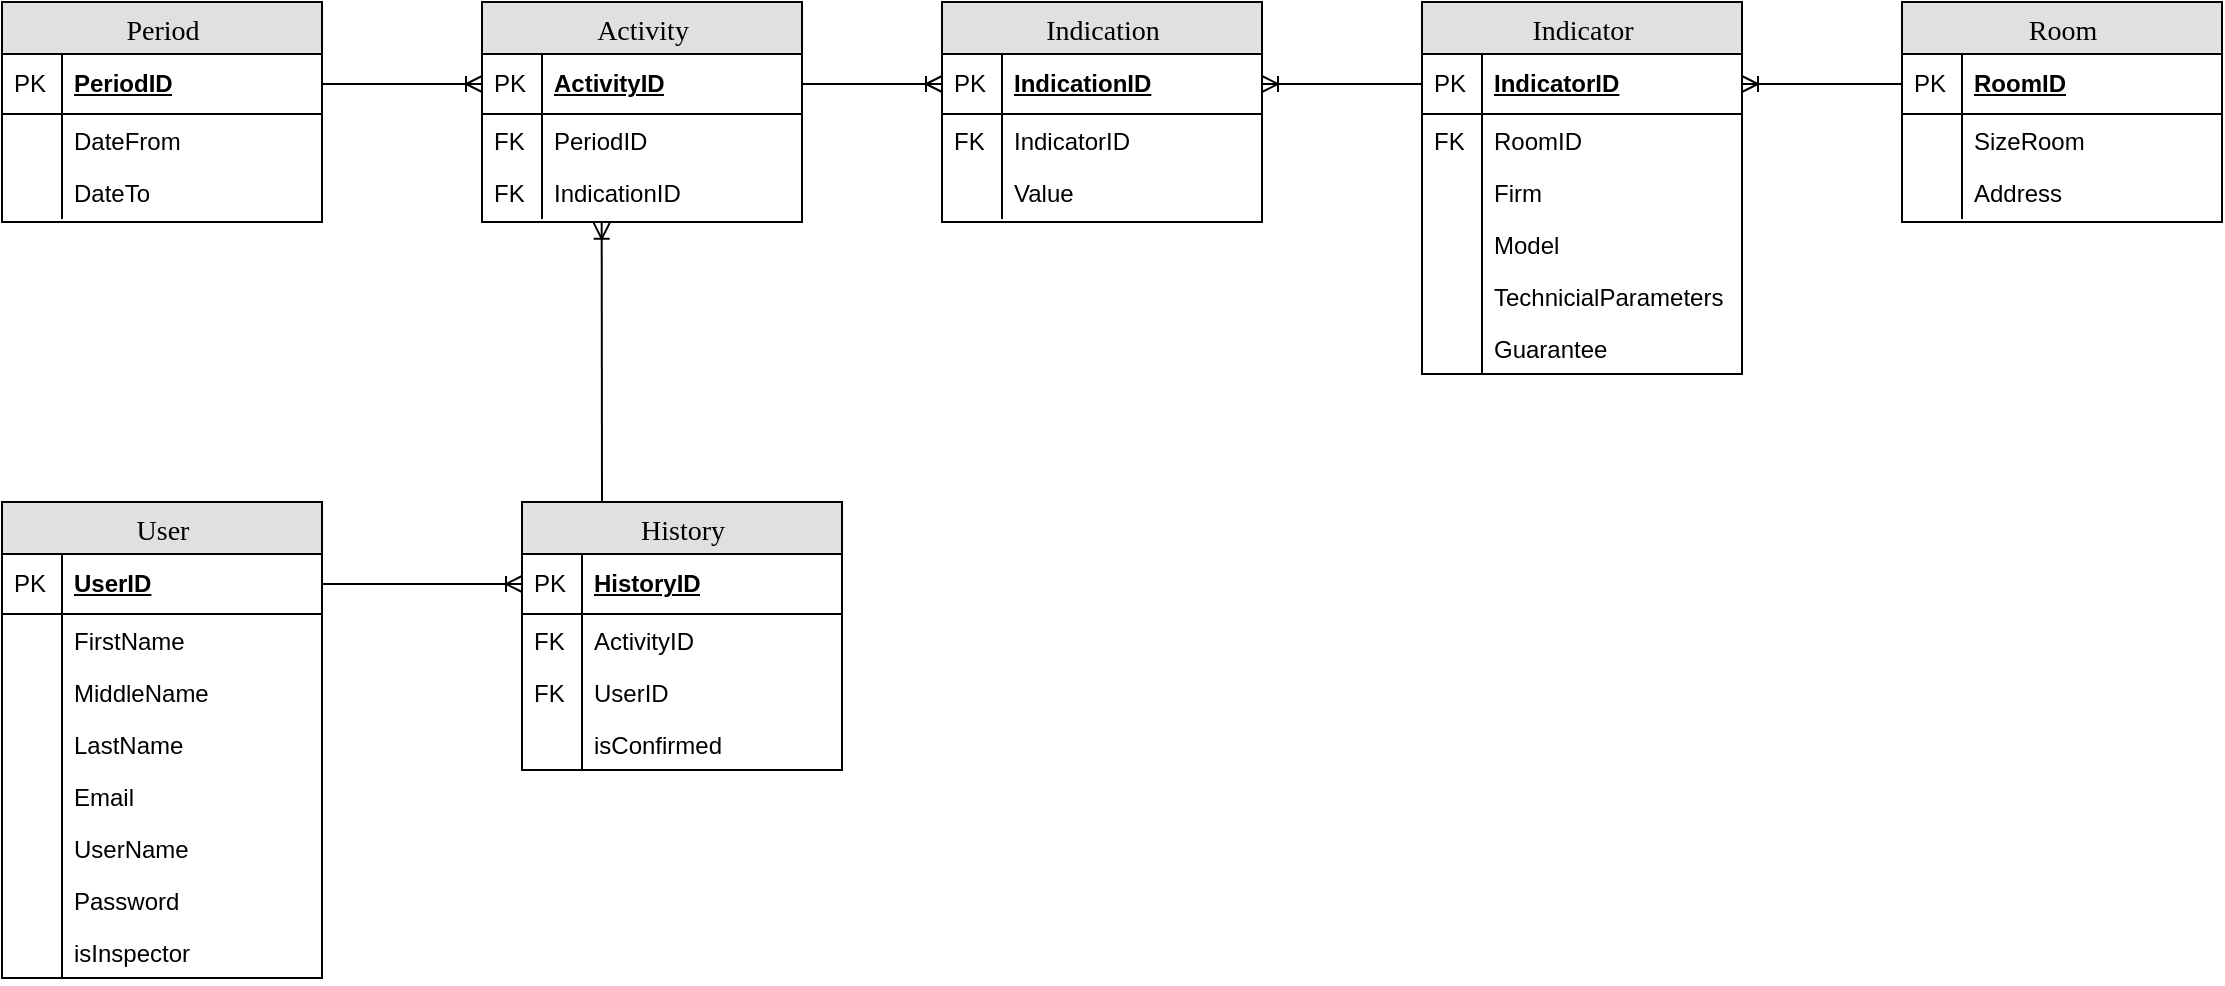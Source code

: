 <mxfile version="13.7.7" type="github">
  <diagram id="NqKTaiJmaMgZpwLpD0dK" name="Page-1">
    <mxGraphModel dx="1038" dy="580" grid="1" gridSize="10" guides="1" tooltips="1" connect="1" arrows="1" fold="1" page="1" pageScale="1" pageWidth="827" pageHeight="1169" math="0" shadow="0">
      <root>
        <mxCell id="0" />
        <mxCell id="1" parent="0" />
        <mxCell id="HR9r2-4J0eV8btl-cVjX-1" value="Indicator" style="swimlane;html=1;fontStyle=0;childLayout=stackLayout;horizontal=1;startSize=26;fillColor=#e0e0e0;horizontalStack=0;resizeParent=1;resizeLast=0;collapsible=1;marginBottom=0;swimlaneFillColor=#ffffff;align=center;rounded=0;shadow=0;comic=0;labelBackgroundColor=none;strokeColor=#000000;strokeWidth=1;fontFamily=Verdana;fontSize=14;fontColor=#000000;swimlaneLine=1;verticalAlign=top;" parent="1" vertex="1">
          <mxGeometry x="790" y="850" width="160" height="186" as="geometry">
            <mxRectangle x="640" y="390" width="110" height="26" as="alternateBounds" />
          </mxGeometry>
        </mxCell>
        <mxCell id="HR9r2-4J0eV8btl-cVjX-2" value="IndicatorID" style="shape=partialRectangle;top=0;left=0;right=0;bottom=1;html=1;align=left;verticalAlign=middle;fillColor=none;spacingLeft=34;spacingRight=4;whiteSpace=wrap;overflow=hidden;rotatable=0;points=[[0,0.5],[1,0.5]];portConstraint=eastwest;dropTarget=0;fontStyle=5;" parent="HR9r2-4J0eV8btl-cVjX-1" vertex="1">
          <mxGeometry y="26" width="160" height="30" as="geometry" />
        </mxCell>
        <mxCell id="HR9r2-4J0eV8btl-cVjX-3" value="PK" style="shape=partialRectangle;top=0;left=0;bottom=0;html=1;fillColor=none;align=left;verticalAlign=middle;spacingLeft=4;spacingRight=4;whiteSpace=wrap;overflow=hidden;rotatable=0;points=[];portConstraint=eastwest;part=1;" parent="HR9r2-4J0eV8btl-cVjX-2" vertex="1" connectable="0">
          <mxGeometry width="30" height="30" as="geometry" />
        </mxCell>
        <mxCell id="HR9r2-4J0eV8btl-cVjX-4" value="RoomID" style="shape=partialRectangle;top=0;left=0;right=0;bottom=0;html=1;align=left;verticalAlign=top;fillColor=none;spacingLeft=34;spacingRight=4;whiteSpace=wrap;overflow=hidden;rotatable=0;points=[[0,0.5],[1,0.5]];portConstraint=eastwest;dropTarget=0;" parent="HR9r2-4J0eV8btl-cVjX-1" vertex="1">
          <mxGeometry y="56" width="160" height="26" as="geometry" />
        </mxCell>
        <mxCell id="HR9r2-4J0eV8btl-cVjX-5" value="FK" style="shape=partialRectangle;top=0;left=0;bottom=0;html=1;fillColor=none;align=left;verticalAlign=top;spacingLeft=4;spacingRight=4;whiteSpace=wrap;overflow=hidden;rotatable=0;points=[];portConstraint=eastwest;part=1;" parent="HR9r2-4J0eV8btl-cVjX-4" vertex="1" connectable="0">
          <mxGeometry width="30" height="26" as="geometry" />
        </mxCell>
        <mxCell id="HR9r2-4J0eV8btl-cVjX-6" value="Firm" style="shape=partialRectangle;top=0;left=0;right=0;bottom=0;html=1;align=left;verticalAlign=top;fillColor=none;spacingLeft=34;spacingRight=4;whiteSpace=wrap;overflow=hidden;rotatable=0;points=[[0,0.5],[1,0.5]];portConstraint=eastwest;dropTarget=0;" parent="HR9r2-4J0eV8btl-cVjX-1" vertex="1">
          <mxGeometry y="82" width="160" height="26" as="geometry" />
        </mxCell>
        <mxCell id="HR9r2-4J0eV8btl-cVjX-7" value="" style="shape=partialRectangle;top=0;left=0;bottom=0;html=1;fillColor=none;align=left;verticalAlign=top;spacingLeft=4;spacingRight=4;whiteSpace=wrap;overflow=hidden;rotatable=0;points=[];portConstraint=eastwest;part=1;" parent="HR9r2-4J0eV8btl-cVjX-6" vertex="1" connectable="0">
          <mxGeometry width="30" height="26" as="geometry" />
        </mxCell>
        <mxCell id="HR9r2-4J0eV8btl-cVjX-8" value="Model" style="shape=partialRectangle;top=0;left=0;right=0;bottom=0;html=1;align=left;verticalAlign=top;fillColor=none;spacingLeft=34;spacingRight=4;whiteSpace=wrap;overflow=hidden;rotatable=0;points=[[0,0.5],[1,0.5]];portConstraint=eastwest;dropTarget=0;" parent="HR9r2-4J0eV8btl-cVjX-1" vertex="1">
          <mxGeometry y="108" width="160" height="26" as="geometry" />
        </mxCell>
        <mxCell id="HR9r2-4J0eV8btl-cVjX-9" value="" style="shape=partialRectangle;top=0;left=0;bottom=0;html=1;fillColor=none;align=left;verticalAlign=top;spacingLeft=4;spacingRight=4;whiteSpace=wrap;overflow=hidden;rotatable=0;points=[];portConstraint=eastwest;part=1;" parent="HR9r2-4J0eV8btl-cVjX-8" vertex="1" connectable="0">
          <mxGeometry width="30" height="26" as="geometry" />
        </mxCell>
        <mxCell id="HR9r2-4J0eV8btl-cVjX-10" value="TechnicialParameters" style="shape=partialRectangle;top=0;left=0;right=0;bottom=0;html=1;align=left;verticalAlign=top;fillColor=none;spacingLeft=34;spacingRight=4;whiteSpace=wrap;overflow=hidden;rotatable=0;points=[[0,0.5],[1,0.5]];portConstraint=eastwest;dropTarget=0;" parent="HR9r2-4J0eV8btl-cVjX-1" vertex="1">
          <mxGeometry y="134" width="160" height="26" as="geometry" />
        </mxCell>
        <mxCell id="HR9r2-4J0eV8btl-cVjX-11" value="" style="shape=partialRectangle;top=0;left=0;bottom=0;html=1;fillColor=none;align=left;verticalAlign=top;spacingLeft=4;spacingRight=4;whiteSpace=wrap;overflow=hidden;rotatable=0;points=[];portConstraint=eastwest;part=1;" parent="HR9r2-4J0eV8btl-cVjX-10" vertex="1" connectable="0">
          <mxGeometry width="30" height="26" as="geometry" />
        </mxCell>
        <mxCell id="HR9r2-4J0eV8btl-cVjX-12" value="Guarantee" style="shape=partialRectangle;top=0;left=0;right=0;bottom=0;html=1;align=left;verticalAlign=top;fillColor=none;spacingLeft=34;spacingRight=4;whiteSpace=wrap;overflow=hidden;rotatable=0;points=[[0,0.5],[1,0.5]];portConstraint=eastwest;dropTarget=0;" parent="HR9r2-4J0eV8btl-cVjX-1" vertex="1">
          <mxGeometry y="160" width="160" height="26" as="geometry" />
        </mxCell>
        <mxCell id="HR9r2-4J0eV8btl-cVjX-13" value="" style="shape=partialRectangle;top=0;left=0;bottom=0;html=1;fillColor=none;align=left;verticalAlign=top;spacingLeft=4;spacingRight=4;whiteSpace=wrap;overflow=hidden;rotatable=0;points=[];portConstraint=eastwest;part=1;" parent="HR9r2-4J0eV8btl-cVjX-12" vertex="1" connectable="0">
          <mxGeometry width="30" height="26" as="geometry" />
        </mxCell>
        <mxCell id="HR9r2-4J0eV8btl-cVjX-14" value="Room" style="swimlane;html=1;fontStyle=0;childLayout=stackLayout;horizontal=1;startSize=26;fillColor=#e0e0e0;horizontalStack=0;resizeParent=1;resizeLast=0;collapsible=1;marginBottom=0;swimlaneFillColor=#ffffff;align=center;rounded=0;shadow=0;comic=0;labelBackgroundColor=none;strokeColor=#000000;strokeWidth=1;fontFamily=Verdana;fontSize=14;fontColor=#000000;swimlaneLine=1;verticalAlign=top;" parent="1" vertex="1">
          <mxGeometry x="1030" y="850" width="160" height="110" as="geometry">
            <mxRectangle x="640" y="390" width="110" height="26" as="alternateBounds" />
          </mxGeometry>
        </mxCell>
        <mxCell id="HR9r2-4J0eV8btl-cVjX-15" value="RoomID" style="shape=partialRectangle;top=0;left=0;right=0;bottom=1;html=1;align=left;verticalAlign=middle;fillColor=none;spacingLeft=34;spacingRight=4;whiteSpace=wrap;overflow=hidden;rotatable=0;points=[[0,0.5],[1,0.5]];portConstraint=eastwest;dropTarget=0;fontStyle=5;" parent="HR9r2-4J0eV8btl-cVjX-14" vertex="1">
          <mxGeometry y="26" width="160" height="30" as="geometry" />
        </mxCell>
        <mxCell id="HR9r2-4J0eV8btl-cVjX-16" value="PK" style="shape=partialRectangle;top=0;left=0;bottom=0;html=1;fillColor=none;align=left;verticalAlign=middle;spacingLeft=4;spacingRight=4;whiteSpace=wrap;overflow=hidden;rotatable=0;points=[];portConstraint=eastwest;part=1;" parent="HR9r2-4J0eV8btl-cVjX-15" vertex="1" connectable="0">
          <mxGeometry width="30" height="30" as="geometry" />
        </mxCell>
        <mxCell id="HR9r2-4J0eV8btl-cVjX-17" value="SizeRoom" style="shape=partialRectangle;top=0;left=0;right=0;bottom=0;html=1;align=left;verticalAlign=top;fillColor=none;spacingLeft=34;spacingRight=4;whiteSpace=wrap;overflow=hidden;rotatable=0;points=[[0,0.5],[1,0.5]];portConstraint=eastwest;dropTarget=0;" parent="HR9r2-4J0eV8btl-cVjX-14" vertex="1">
          <mxGeometry y="56" width="160" height="26" as="geometry" />
        </mxCell>
        <mxCell id="HR9r2-4J0eV8btl-cVjX-18" value="" style="shape=partialRectangle;top=0;left=0;bottom=0;html=1;fillColor=none;align=left;verticalAlign=top;spacingLeft=4;spacingRight=4;whiteSpace=wrap;overflow=hidden;rotatable=0;points=[];portConstraint=eastwest;part=1;" parent="HR9r2-4J0eV8btl-cVjX-17" vertex="1" connectable="0">
          <mxGeometry width="30" height="26" as="geometry" />
        </mxCell>
        <mxCell id="HR9r2-4J0eV8btl-cVjX-19" value="Address" style="shape=partialRectangle;top=0;left=0;right=0;bottom=0;html=1;align=left;verticalAlign=top;fillColor=none;spacingLeft=34;spacingRight=4;whiteSpace=wrap;overflow=hidden;rotatable=0;points=[[0,0.5],[1,0.5]];portConstraint=eastwest;dropTarget=0;" parent="HR9r2-4J0eV8btl-cVjX-14" vertex="1">
          <mxGeometry y="82" width="160" height="26" as="geometry" />
        </mxCell>
        <mxCell id="HR9r2-4J0eV8btl-cVjX-20" value="" style="shape=partialRectangle;top=0;left=0;bottom=0;html=1;fillColor=none;align=left;verticalAlign=top;spacingLeft=4;spacingRight=4;whiteSpace=wrap;overflow=hidden;rotatable=0;points=[];portConstraint=eastwest;part=1;" parent="HR9r2-4J0eV8btl-cVjX-19" vertex="1" connectable="0">
          <mxGeometry width="30" height="26" as="geometry" />
        </mxCell>
        <mxCell id="HR9r2-4J0eV8btl-cVjX-21" value="" style="fontSize=12;html=1;endArrow=ERoneToMany;entryX=1;entryY=0.5;entryDx=0;entryDy=0;exitX=0;exitY=0.5;exitDx=0;exitDy=0;" parent="1" source="HR9r2-4J0eV8btl-cVjX-15" target="HR9r2-4J0eV8btl-cVjX-2" edge="1">
          <mxGeometry width="100" height="100" relative="1" as="geometry">
            <mxPoint x="890" y="780" as="sourcePoint" />
            <mxPoint x="1000" y="820" as="targetPoint" />
            <Array as="points" />
          </mxGeometry>
        </mxCell>
        <mxCell id="HR9r2-4J0eV8btl-cVjX-22" value="Period" style="swimlane;html=1;fontStyle=0;childLayout=stackLayout;horizontal=1;startSize=26;fillColor=#e0e0e0;horizontalStack=0;resizeParent=1;resizeLast=0;collapsible=1;marginBottom=0;swimlaneFillColor=#ffffff;align=center;rounded=0;shadow=0;comic=0;labelBackgroundColor=none;strokeColor=#000000;strokeWidth=1;fontFamily=Verdana;fontSize=14;fontColor=#000000;swimlaneLine=1;verticalAlign=top;" parent="1" vertex="1">
          <mxGeometry x="80" y="850" width="160" height="110" as="geometry">
            <mxRectangle x="640" y="390" width="110" height="26" as="alternateBounds" />
          </mxGeometry>
        </mxCell>
        <mxCell id="HR9r2-4J0eV8btl-cVjX-23" value="PeriodID" style="shape=partialRectangle;top=0;left=0;right=0;bottom=1;html=1;align=left;verticalAlign=middle;fillColor=none;spacingLeft=34;spacingRight=4;whiteSpace=wrap;overflow=hidden;rotatable=0;points=[[0,0.5],[1,0.5]];portConstraint=eastwest;dropTarget=0;fontStyle=5;" parent="HR9r2-4J0eV8btl-cVjX-22" vertex="1">
          <mxGeometry y="26" width="160" height="30" as="geometry" />
        </mxCell>
        <mxCell id="HR9r2-4J0eV8btl-cVjX-24" value="PK" style="shape=partialRectangle;top=0;left=0;bottom=0;html=1;fillColor=none;align=left;verticalAlign=middle;spacingLeft=4;spacingRight=4;whiteSpace=wrap;overflow=hidden;rotatable=0;points=[];portConstraint=eastwest;part=1;" parent="HR9r2-4J0eV8btl-cVjX-23" vertex="1" connectable="0">
          <mxGeometry width="30" height="30" as="geometry" />
        </mxCell>
        <mxCell id="HR9r2-4J0eV8btl-cVjX-25" value="DateFrom" style="shape=partialRectangle;top=0;left=0;right=0;bottom=0;html=1;align=left;verticalAlign=top;fillColor=none;spacingLeft=34;spacingRight=4;whiteSpace=wrap;overflow=hidden;rotatable=0;points=[[0,0.5],[1,0.5]];portConstraint=eastwest;dropTarget=0;" parent="HR9r2-4J0eV8btl-cVjX-22" vertex="1">
          <mxGeometry y="56" width="160" height="26" as="geometry" />
        </mxCell>
        <mxCell id="HR9r2-4J0eV8btl-cVjX-26" value="" style="shape=partialRectangle;top=0;left=0;bottom=0;html=1;fillColor=none;align=left;verticalAlign=top;spacingLeft=4;spacingRight=4;whiteSpace=wrap;overflow=hidden;rotatable=0;points=[];portConstraint=eastwest;part=1;" parent="HR9r2-4J0eV8btl-cVjX-25" vertex="1" connectable="0">
          <mxGeometry width="30" height="26" as="geometry" />
        </mxCell>
        <mxCell id="HR9r2-4J0eV8btl-cVjX-27" value="DateTo" style="shape=partialRectangle;top=0;left=0;right=0;bottom=0;html=1;align=left;verticalAlign=top;fillColor=none;spacingLeft=34;spacingRight=4;whiteSpace=wrap;overflow=hidden;rotatable=0;points=[[0,0.5],[1,0.5]];portConstraint=eastwest;dropTarget=0;" parent="HR9r2-4J0eV8btl-cVjX-22" vertex="1">
          <mxGeometry y="82" width="160" height="26" as="geometry" />
        </mxCell>
        <mxCell id="HR9r2-4J0eV8btl-cVjX-28" value="" style="shape=partialRectangle;top=0;left=0;bottom=0;html=1;fillColor=none;align=left;verticalAlign=top;spacingLeft=4;spacingRight=4;whiteSpace=wrap;overflow=hidden;rotatable=0;points=[];portConstraint=eastwest;part=1;" parent="HR9r2-4J0eV8btl-cVjX-27" vertex="1" connectable="0">
          <mxGeometry width="30" height="26" as="geometry" />
        </mxCell>
        <mxCell id="HR9r2-4J0eV8btl-cVjX-29" value="Activity" style="swimlane;html=1;fontStyle=0;childLayout=stackLayout;horizontal=1;startSize=26;fillColor=#e0e0e0;horizontalStack=0;resizeParent=1;resizeLast=0;collapsible=1;marginBottom=0;swimlaneFillColor=#ffffff;align=center;rounded=0;shadow=0;comic=0;labelBackgroundColor=none;strokeColor=#000000;strokeWidth=1;fontFamily=Verdana;fontSize=14;fontColor=#000000;swimlaneLine=1;verticalAlign=top;" parent="1" vertex="1">
          <mxGeometry x="320" y="850" width="160" height="110" as="geometry">
            <mxRectangle x="640" y="390" width="110" height="26" as="alternateBounds" />
          </mxGeometry>
        </mxCell>
        <mxCell id="HR9r2-4J0eV8btl-cVjX-30" value="ActivityID" style="shape=partialRectangle;top=0;left=0;right=0;bottom=1;html=1;align=left;verticalAlign=middle;fillColor=none;spacingLeft=34;spacingRight=4;whiteSpace=wrap;overflow=hidden;rotatable=0;points=[[0,0.5],[1,0.5]];portConstraint=eastwest;dropTarget=0;fontStyle=5;" parent="HR9r2-4J0eV8btl-cVjX-29" vertex="1">
          <mxGeometry y="26" width="160" height="30" as="geometry" />
        </mxCell>
        <mxCell id="HR9r2-4J0eV8btl-cVjX-31" value="PK" style="shape=partialRectangle;top=0;left=0;bottom=0;html=1;fillColor=none;align=left;verticalAlign=middle;spacingLeft=4;spacingRight=4;whiteSpace=wrap;overflow=hidden;rotatable=0;points=[];portConstraint=eastwest;part=1;" parent="HR9r2-4J0eV8btl-cVjX-30" vertex="1" connectable="0">
          <mxGeometry width="30" height="30" as="geometry" />
        </mxCell>
        <mxCell id="HR9r2-4J0eV8btl-cVjX-32" value="PeriodID" style="shape=partialRectangle;top=0;left=0;right=0;bottom=0;html=1;align=left;verticalAlign=top;fillColor=none;spacingLeft=34;spacingRight=4;whiteSpace=wrap;overflow=hidden;rotatable=0;points=[[0,0.5],[1,0.5]];portConstraint=eastwest;dropTarget=0;" parent="HR9r2-4J0eV8btl-cVjX-29" vertex="1">
          <mxGeometry y="56" width="160" height="26" as="geometry" />
        </mxCell>
        <mxCell id="HR9r2-4J0eV8btl-cVjX-33" value="FK" style="shape=partialRectangle;top=0;left=0;bottom=0;html=1;fillColor=none;align=left;verticalAlign=top;spacingLeft=4;spacingRight=4;whiteSpace=wrap;overflow=hidden;rotatable=0;points=[];portConstraint=eastwest;part=1;" parent="HR9r2-4J0eV8btl-cVjX-32" vertex="1" connectable="0">
          <mxGeometry width="30" height="26" as="geometry" />
        </mxCell>
        <mxCell id="HR9r2-4J0eV8btl-cVjX-34" value="IndicationID" style="shape=partialRectangle;top=0;left=0;right=0;bottom=0;html=1;align=left;verticalAlign=top;fillColor=none;spacingLeft=34;spacingRight=4;whiteSpace=wrap;overflow=hidden;rotatable=0;points=[[0,0.5],[1,0.5]];portConstraint=eastwest;dropTarget=0;" parent="HR9r2-4J0eV8btl-cVjX-29" vertex="1">
          <mxGeometry y="82" width="160" height="26" as="geometry" />
        </mxCell>
        <mxCell id="HR9r2-4J0eV8btl-cVjX-35" value="FK" style="shape=partialRectangle;top=0;left=0;bottom=0;html=1;fillColor=none;align=left;verticalAlign=top;spacingLeft=4;spacingRight=4;whiteSpace=wrap;overflow=hidden;rotatable=0;points=[];portConstraint=eastwest;part=1;" parent="HR9r2-4J0eV8btl-cVjX-34" vertex="1" connectable="0">
          <mxGeometry width="30" height="26" as="geometry" />
        </mxCell>
        <mxCell id="HR9r2-4J0eV8btl-cVjX-36" value="Indication" style="swimlane;html=1;fontStyle=0;childLayout=stackLayout;horizontal=1;startSize=26;fillColor=#e0e0e0;horizontalStack=0;resizeParent=1;resizeLast=0;collapsible=1;marginBottom=0;swimlaneFillColor=#ffffff;align=center;rounded=0;shadow=0;comic=0;labelBackgroundColor=none;strokeColor=#000000;strokeWidth=1;fontFamily=Verdana;fontSize=14;fontColor=#000000;swimlaneLine=1;verticalAlign=top;" parent="1" vertex="1">
          <mxGeometry x="550" y="850" width="160" height="110" as="geometry">
            <mxRectangle x="640" y="390" width="110" height="26" as="alternateBounds" />
          </mxGeometry>
        </mxCell>
        <mxCell id="HR9r2-4J0eV8btl-cVjX-37" value="IndicationID" style="shape=partialRectangle;top=0;left=0;right=0;bottom=1;html=1;align=left;verticalAlign=middle;fillColor=none;spacingLeft=34;spacingRight=4;whiteSpace=wrap;overflow=hidden;rotatable=0;points=[[0,0.5],[1,0.5]];portConstraint=eastwest;dropTarget=0;fontStyle=5;" parent="HR9r2-4J0eV8btl-cVjX-36" vertex="1">
          <mxGeometry y="26" width="160" height="30" as="geometry" />
        </mxCell>
        <mxCell id="HR9r2-4J0eV8btl-cVjX-38" value="PK" style="shape=partialRectangle;top=0;left=0;bottom=0;html=1;fillColor=none;align=left;verticalAlign=middle;spacingLeft=4;spacingRight=4;whiteSpace=wrap;overflow=hidden;rotatable=0;points=[];portConstraint=eastwest;part=1;" parent="HR9r2-4J0eV8btl-cVjX-37" vertex="1" connectable="0">
          <mxGeometry width="30" height="30" as="geometry" />
        </mxCell>
        <mxCell id="HR9r2-4J0eV8btl-cVjX-39" value="IndicatorID" style="shape=partialRectangle;top=0;left=0;right=0;bottom=0;html=1;align=left;verticalAlign=top;fillColor=none;spacingLeft=34;spacingRight=4;whiteSpace=wrap;overflow=hidden;rotatable=0;points=[[0,0.5],[1,0.5]];portConstraint=eastwest;dropTarget=0;" parent="HR9r2-4J0eV8btl-cVjX-36" vertex="1">
          <mxGeometry y="56" width="160" height="26" as="geometry" />
        </mxCell>
        <mxCell id="HR9r2-4J0eV8btl-cVjX-40" value="FK" style="shape=partialRectangle;top=0;left=0;bottom=0;html=1;fillColor=none;align=left;verticalAlign=top;spacingLeft=4;spacingRight=4;whiteSpace=wrap;overflow=hidden;rotatable=0;points=[];portConstraint=eastwest;part=1;" parent="HR9r2-4J0eV8btl-cVjX-39" vertex="1" connectable="0">
          <mxGeometry width="30" height="26" as="geometry" />
        </mxCell>
        <mxCell id="HR9r2-4J0eV8btl-cVjX-41" value="Value" style="shape=partialRectangle;top=0;left=0;right=0;bottom=0;html=1;align=left;verticalAlign=top;fillColor=none;spacingLeft=34;spacingRight=4;whiteSpace=wrap;overflow=hidden;rotatable=0;points=[[0,0.5],[1,0.5]];portConstraint=eastwest;dropTarget=0;" parent="HR9r2-4J0eV8btl-cVjX-36" vertex="1">
          <mxGeometry y="82" width="160" height="26" as="geometry" />
        </mxCell>
        <mxCell id="HR9r2-4J0eV8btl-cVjX-42" value="" style="shape=partialRectangle;top=0;left=0;bottom=0;html=1;fillColor=none;align=left;verticalAlign=top;spacingLeft=4;spacingRight=4;whiteSpace=wrap;overflow=hidden;rotatable=0;points=[];portConstraint=eastwest;part=1;" parent="HR9r2-4J0eV8btl-cVjX-41" vertex="1" connectable="0">
          <mxGeometry width="30" height="26" as="geometry" />
        </mxCell>
        <mxCell id="HR9r2-4J0eV8btl-cVjX-43" value="" style="fontSize=12;html=1;endArrow=ERoneToMany;entryX=1;entryY=0.5;entryDx=0;entryDy=0;exitX=0;exitY=0.5;exitDx=0;exitDy=0;" parent="1" source="HR9r2-4J0eV8btl-cVjX-2" target="HR9r2-4J0eV8btl-cVjX-37" edge="1">
          <mxGeometry width="100" height="100" relative="1" as="geometry">
            <mxPoint x="1040" y="901" as="sourcePoint" />
            <mxPoint x="960" y="901" as="targetPoint" />
            <Array as="points" />
          </mxGeometry>
        </mxCell>
        <mxCell id="HR9r2-4J0eV8btl-cVjX-44" value="" style="fontSize=12;html=1;endArrow=ERoneToMany;exitX=1;exitY=0.5;exitDx=0;exitDy=0;entryX=0;entryY=0.5;entryDx=0;entryDy=0;" parent="1" source="HR9r2-4J0eV8btl-cVjX-30" target="HR9r2-4J0eV8btl-cVjX-37" edge="1">
          <mxGeometry width="100" height="100" relative="1" as="geometry">
            <mxPoint x="520" y="860" as="sourcePoint" />
            <mxPoint x="530" y="850" as="targetPoint" />
            <Array as="points" />
          </mxGeometry>
        </mxCell>
        <mxCell id="HR9r2-4J0eV8btl-cVjX-45" value="" style="fontSize=12;html=1;endArrow=ERoneToMany;exitX=1;exitY=0.5;exitDx=0;exitDy=0;entryX=0;entryY=0.5;entryDx=0;entryDy=0;" parent="1" source="HR9r2-4J0eV8btl-cVjX-23" target="HR9r2-4J0eV8btl-cVjX-30" edge="1">
          <mxGeometry width="100" height="100" relative="1" as="geometry">
            <mxPoint x="490" y="901" as="sourcePoint" />
            <mxPoint x="290" y="900" as="targetPoint" />
            <Array as="points" />
          </mxGeometry>
        </mxCell>
        <mxCell id="HR9r2-4J0eV8btl-cVjX-46" value="" style="fontSize=12;html=1;endArrow=ERoneToMany;exitX=0.25;exitY=0;exitDx=0;exitDy=0;entryX=0.374;entryY=1.093;entryDx=0;entryDy=0;entryPerimeter=0;" parent="1" source="HR9r2-4J0eV8btl-cVjX-47" target="HR9r2-4J0eV8btl-cVjX-34" edge="1">
          <mxGeometry width="100" height="100" relative="1" as="geometry">
            <mxPoint x="250" y="901" as="sourcePoint" />
            <mxPoint x="400" y="990" as="targetPoint" />
            <Array as="points" />
          </mxGeometry>
        </mxCell>
        <mxCell id="HR9r2-4J0eV8btl-cVjX-47" value="History" style="swimlane;html=1;fontStyle=0;childLayout=stackLayout;horizontal=1;startSize=26;fillColor=#e0e0e0;horizontalStack=0;resizeParent=1;resizeLast=0;collapsible=1;marginBottom=0;swimlaneFillColor=#ffffff;align=center;rounded=0;shadow=0;comic=0;labelBackgroundColor=none;strokeColor=#000000;strokeWidth=1;fontFamily=Verdana;fontSize=14;fontColor=#000000;swimlaneLine=1;verticalAlign=top;" parent="1" vertex="1">
          <mxGeometry x="340" y="1100" width="160" height="134" as="geometry">
            <mxRectangle x="640" y="390" width="110" height="26" as="alternateBounds" />
          </mxGeometry>
        </mxCell>
        <mxCell id="HR9r2-4J0eV8btl-cVjX-48" value="HistoryID" style="shape=partialRectangle;top=0;left=0;right=0;bottom=1;html=1;align=left;verticalAlign=middle;fillColor=none;spacingLeft=34;spacingRight=4;whiteSpace=wrap;overflow=hidden;rotatable=0;points=[[0,0.5],[1,0.5]];portConstraint=eastwest;dropTarget=0;fontStyle=5;" parent="HR9r2-4J0eV8btl-cVjX-47" vertex="1">
          <mxGeometry y="26" width="160" height="30" as="geometry" />
        </mxCell>
        <mxCell id="HR9r2-4J0eV8btl-cVjX-49" value="PK" style="shape=partialRectangle;top=0;left=0;bottom=0;html=1;fillColor=none;align=left;verticalAlign=middle;spacingLeft=4;spacingRight=4;whiteSpace=wrap;overflow=hidden;rotatable=0;points=[];portConstraint=eastwest;part=1;" parent="HR9r2-4J0eV8btl-cVjX-48" vertex="1" connectable="0">
          <mxGeometry width="30" height="30" as="geometry" />
        </mxCell>
        <mxCell id="HR9r2-4J0eV8btl-cVjX-50" value="ActivityID" style="shape=partialRectangle;top=0;left=0;right=0;bottom=0;html=1;align=left;verticalAlign=top;fillColor=none;spacingLeft=34;spacingRight=4;whiteSpace=wrap;overflow=hidden;rotatable=0;points=[[0,0.5],[1,0.5]];portConstraint=eastwest;dropTarget=0;" parent="HR9r2-4J0eV8btl-cVjX-47" vertex="1">
          <mxGeometry y="56" width="160" height="26" as="geometry" />
        </mxCell>
        <mxCell id="HR9r2-4J0eV8btl-cVjX-51" value="FK" style="shape=partialRectangle;top=0;left=0;bottom=0;html=1;fillColor=none;align=left;verticalAlign=top;spacingLeft=4;spacingRight=4;whiteSpace=wrap;overflow=hidden;rotatable=0;points=[];portConstraint=eastwest;part=1;" parent="HR9r2-4J0eV8btl-cVjX-50" vertex="1" connectable="0">
          <mxGeometry width="30" height="26" as="geometry" />
        </mxCell>
        <mxCell id="HR9r2-4J0eV8btl-cVjX-52" value="UserID" style="shape=partialRectangle;top=0;left=0;right=0;bottom=0;html=1;align=left;verticalAlign=top;fillColor=none;spacingLeft=34;spacingRight=4;whiteSpace=wrap;overflow=hidden;rotatable=0;points=[[0,0.5],[1,0.5]];portConstraint=eastwest;dropTarget=0;" parent="HR9r2-4J0eV8btl-cVjX-47" vertex="1">
          <mxGeometry y="82" width="160" height="26" as="geometry" />
        </mxCell>
        <mxCell id="HR9r2-4J0eV8btl-cVjX-53" value="FK" style="shape=partialRectangle;top=0;left=0;bottom=0;html=1;fillColor=none;align=left;verticalAlign=top;spacingLeft=4;spacingRight=4;whiteSpace=wrap;overflow=hidden;rotatable=0;points=[];portConstraint=eastwest;part=1;" parent="HR9r2-4J0eV8btl-cVjX-52" vertex="1" connectable="0">
          <mxGeometry width="30" height="26" as="geometry" />
        </mxCell>
        <mxCell id="HR9r2-4J0eV8btl-cVjX-56" value="isConfirmed" style="shape=partialRectangle;top=0;left=0;right=0;bottom=0;html=1;align=left;verticalAlign=top;fillColor=none;spacingLeft=34;spacingRight=4;whiteSpace=wrap;overflow=hidden;rotatable=0;points=[[0,0.5],[1,0.5]];portConstraint=eastwest;dropTarget=0;" parent="HR9r2-4J0eV8btl-cVjX-47" vertex="1">
          <mxGeometry y="108" width="160" height="26" as="geometry" />
        </mxCell>
        <mxCell id="HR9r2-4J0eV8btl-cVjX-57" value="" style="shape=partialRectangle;top=0;left=0;bottom=0;html=1;fillColor=none;align=left;verticalAlign=top;spacingLeft=4;spacingRight=4;whiteSpace=wrap;overflow=hidden;rotatable=0;points=[];portConstraint=eastwest;part=1;" parent="HR9r2-4J0eV8btl-cVjX-56" vertex="1" connectable="0">
          <mxGeometry width="30" height="26" as="geometry" />
        </mxCell>
        <mxCell id="HR9r2-4J0eV8btl-cVjX-58" value="User" style="swimlane;html=1;fontStyle=0;childLayout=stackLayout;horizontal=1;startSize=26;fillColor=#e0e0e0;horizontalStack=0;resizeParent=1;resizeLast=0;collapsible=1;marginBottom=0;swimlaneFillColor=#ffffff;align=center;rounded=0;shadow=0;comic=0;labelBackgroundColor=none;strokeColor=#000000;strokeWidth=1;fontFamily=Verdana;fontSize=14;fontColor=#000000;swimlaneLine=1;verticalAlign=top;" parent="1" vertex="1">
          <mxGeometry x="80" y="1100" width="160" height="238" as="geometry">
            <mxRectangle x="640" y="390" width="110" height="26" as="alternateBounds" />
          </mxGeometry>
        </mxCell>
        <mxCell id="HR9r2-4J0eV8btl-cVjX-59" value="UserID" style="shape=partialRectangle;top=0;left=0;right=0;bottom=1;html=1;align=left;verticalAlign=middle;fillColor=none;spacingLeft=34;spacingRight=4;whiteSpace=wrap;overflow=hidden;rotatable=0;points=[[0,0.5],[1,0.5]];portConstraint=eastwest;dropTarget=0;fontStyle=5;" parent="HR9r2-4J0eV8btl-cVjX-58" vertex="1">
          <mxGeometry y="26" width="160" height="30" as="geometry" />
        </mxCell>
        <mxCell id="HR9r2-4J0eV8btl-cVjX-60" value="PK" style="shape=partialRectangle;top=0;left=0;bottom=0;html=1;fillColor=none;align=left;verticalAlign=middle;spacingLeft=4;spacingRight=4;whiteSpace=wrap;overflow=hidden;rotatable=0;points=[];portConstraint=eastwest;part=1;" parent="HR9r2-4J0eV8btl-cVjX-59" vertex="1" connectable="0">
          <mxGeometry width="30" height="30" as="geometry" />
        </mxCell>
        <mxCell id="HR9r2-4J0eV8btl-cVjX-61" value="FirstName" style="shape=partialRectangle;top=0;left=0;right=0;bottom=0;html=1;align=left;verticalAlign=top;fillColor=none;spacingLeft=34;spacingRight=4;whiteSpace=wrap;overflow=hidden;rotatable=0;points=[[0,0.5],[1,0.5]];portConstraint=eastwest;dropTarget=0;" parent="HR9r2-4J0eV8btl-cVjX-58" vertex="1">
          <mxGeometry y="56" width="160" height="26" as="geometry" />
        </mxCell>
        <mxCell id="HR9r2-4J0eV8btl-cVjX-62" value="" style="shape=partialRectangle;top=0;left=0;bottom=0;html=1;fillColor=none;align=left;verticalAlign=top;spacingLeft=4;spacingRight=4;whiteSpace=wrap;overflow=hidden;rotatable=0;points=[];portConstraint=eastwest;part=1;" parent="HR9r2-4J0eV8btl-cVjX-61" vertex="1" connectable="0">
          <mxGeometry width="30" height="26" as="geometry" />
        </mxCell>
        <mxCell id="HR9r2-4J0eV8btl-cVjX-63" value="MiddleName" style="shape=partialRectangle;top=0;left=0;right=0;bottom=0;html=1;align=left;verticalAlign=top;fillColor=none;spacingLeft=34;spacingRight=4;whiteSpace=wrap;overflow=hidden;rotatable=0;points=[[0,0.5],[1,0.5]];portConstraint=eastwest;dropTarget=0;" parent="HR9r2-4J0eV8btl-cVjX-58" vertex="1">
          <mxGeometry y="82" width="160" height="26" as="geometry" />
        </mxCell>
        <mxCell id="HR9r2-4J0eV8btl-cVjX-64" value="" style="shape=partialRectangle;top=0;left=0;bottom=0;html=1;fillColor=none;align=left;verticalAlign=top;spacingLeft=4;spacingRight=4;whiteSpace=wrap;overflow=hidden;rotatable=0;points=[];portConstraint=eastwest;part=1;" parent="HR9r2-4J0eV8btl-cVjX-63" vertex="1" connectable="0">
          <mxGeometry width="30" height="26" as="geometry" />
        </mxCell>
        <mxCell id="HR9r2-4J0eV8btl-cVjX-65" value="LastName" style="shape=partialRectangle;top=0;left=0;right=0;bottom=0;html=1;align=left;verticalAlign=top;fillColor=none;spacingLeft=34;spacingRight=4;whiteSpace=wrap;overflow=hidden;rotatable=0;points=[[0,0.5],[1,0.5]];portConstraint=eastwest;dropTarget=0;" parent="HR9r2-4J0eV8btl-cVjX-58" vertex="1">
          <mxGeometry y="108" width="160" height="26" as="geometry" />
        </mxCell>
        <mxCell id="HR9r2-4J0eV8btl-cVjX-66" value="" style="shape=partialRectangle;top=0;left=0;bottom=0;html=1;fillColor=none;align=left;verticalAlign=top;spacingLeft=4;spacingRight=4;whiteSpace=wrap;overflow=hidden;rotatable=0;points=[];portConstraint=eastwest;part=1;" parent="HR9r2-4J0eV8btl-cVjX-65" vertex="1" connectable="0">
          <mxGeometry width="30" height="26" as="geometry" />
        </mxCell>
        <mxCell id="HR9r2-4J0eV8btl-cVjX-67" value="Email" style="shape=partialRectangle;top=0;left=0;right=0;bottom=0;html=1;align=left;verticalAlign=top;fillColor=none;spacingLeft=34;spacingRight=4;whiteSpace=wrap;overflow=hidden;rotatable=0;points=[[0,0.5],[1,0.5]];portConstraint=eastwest;dropTarget=0;" parent="HR9r2-4J0eV8btl-cVjX-58" vertex="1">
          <mxGeometry y="134" width="160" height="26" as="geometry" />
        </mxCell>
        <mxCell id="HR9r2-4J0eV8btl-cVjX-68" value="" style="shape=partialRectangle;top=0;left=0;bottom=0;html=1;fillColor=none;align=left;verticalAlign=top;spacingLeft=4;spacingRight=4;whiteSpace=wrap;overflow=hidden;rotatable=0;points=[];portConstraint=eastwest;part=1;" parent="HR9r2-4J0eV8btl-cVjX-67" vertex="1" connectable="0">
          <mxGeometry width="30" height="26" as="geometry" />
        </mxCell>
        <mxCell id="HR9r2-4J0eV8btl-cVjX-69" value="UserName" style="shape=partialRectangle;top=0;left=0;right=0;bottom=0;html=1;align=left;verticalAlign=top;fillColor=none;spacingLeft=34;spacingRight=4;whiteSpace=wrap;overflow=hidden;rotatable=0;points=[[0,0.5],[1,0.5]];portConstraint=eastwest;dropTarget=0;" parent="HR9r2-4J0eV8btl-cVjX-58" vertex="1">
          <mxGeometry y="160" width="160" height="26" as="geometry" />
        </mxCell>
        <mxCell id="HR9r2-4J0eV8btl-cVjX-70" value="" style="shape=partialRectangle;top=0;left=0;bottom=0;html=1;fillColor=none;align=left;verticalAlign=top;spacingLeft=4;spacingRight=4;whiteSpace=wrap;overflow=hidden;rotatable=0;points=[];portConstraint=eastwest;part=1;" parent="HR9r2-4J0eV8btl-cVjX-69" vertex="1" connectable="0">
          <mxGeometry width="30" height="26" as="geometry" />
        </mxCell>
        <mxCell id="HR9r2-4J0eV8btl-cVjX-71" value="Password" style="shape=partialRectangle;top=0;left=0;right=0;bottom=0;html=1;align=left;verticalAlign=top;fillColor=none;spacingLeft=34;spacingRight=4;whiteSpace=wrap;overflow=hidden;rotatable=0;points=[[0,0.5],[1,0.5]];portConstraint=eastwest;dropTarget=0;" parent="HR9r2-4J0eV8btl-cVjX-58" vertex="1">
          <mxGeometry y="186" width="160" height="26" as="geometry" />
        </mxCell>
        <mxCell id="HR9r2-4J0eV8btl-cVjX-72" value="" style="shape=partialRectangle;top=0;left=0;bottom=0;html=1;fillColor=none;align=left;verticalAlign=top;spacingLeft=4;spacingRight=4;whiteSpace=wrap;overflow=hidden;rotatable=0;points=[];portConstraint=eastwest;part=1;" parent="HR9r2-4J0eV8btl-cVjX-71" vertex="1" connectable="0">
          <mxGeometry width="30" height="26" as="geometry" />
        </mxCell>
        <mxCell id="HR9r2-4J0eV8btl-cVjX-73" value="isInspector" style="shape=partialRectangle;top=0;left=0;right=0;bottom=0;html=1;align=left;verticalAlign=top;fillColor=none;spacingLeft=34;spacingRight=4;whiteSpace=wrap;overflow=hidden;rotatable=0;points=[[0,0.5],[1,0.5]];portConstraint=eastwest;dropTarget=0;" parent="HR9r2-4J0eV8btl-cVjX-58" vertex="1">
          <mxGeometry y="212" width="160" height="26" as="geometry" />
        </mxCell>
        <mxCell id="HR9r2-4J0eV8btl-cVjX-74" value="" style="shape=partialRectangle;top=0;left=0;bottom=0;html=1;fillColor=none;align=left;verticalAlign=top;spacingLeft=4;spacingRight=4;whiteSpace=wrap;overflow=hidden;rotatable=0;points=[];portConstraint=eastwest;part=1;" parent="HR9r2-4J0eV8btl-cVjX-73" vertex="1" connectable="0">
          <mxGeometry width="30" height="26" as="geometry" />
        </mxCell>
        <mxCell id="HR9r2-4J0eV8btl-cVjX-75" value="" style="fontSize=12;html=1;endArrow=ERoneToMany;exitX=1;exitY=0.5;exitDx=0;exitDy=0;entryX=0;entryY=0.5;entryDx=0;entryDy=0;" parent="1" source="HR9r2-4J0eV8btl-cVjX-59" target="HR9r2-4J0eV8btl-cVjX-48" edge="1">
          <mxGeometry width="100" height="100" relative="1" as="geometry">
            <mxPoint x="250" y="901" as="sourcePoint" />
            <mxPoint x="330" y="901" as="targetPoint" />
            <Array as="points" />
          </mxGeometry>
        </mxCell>
      </root>
    </mxGraphModel>
  </diagram>
</mxfile>
